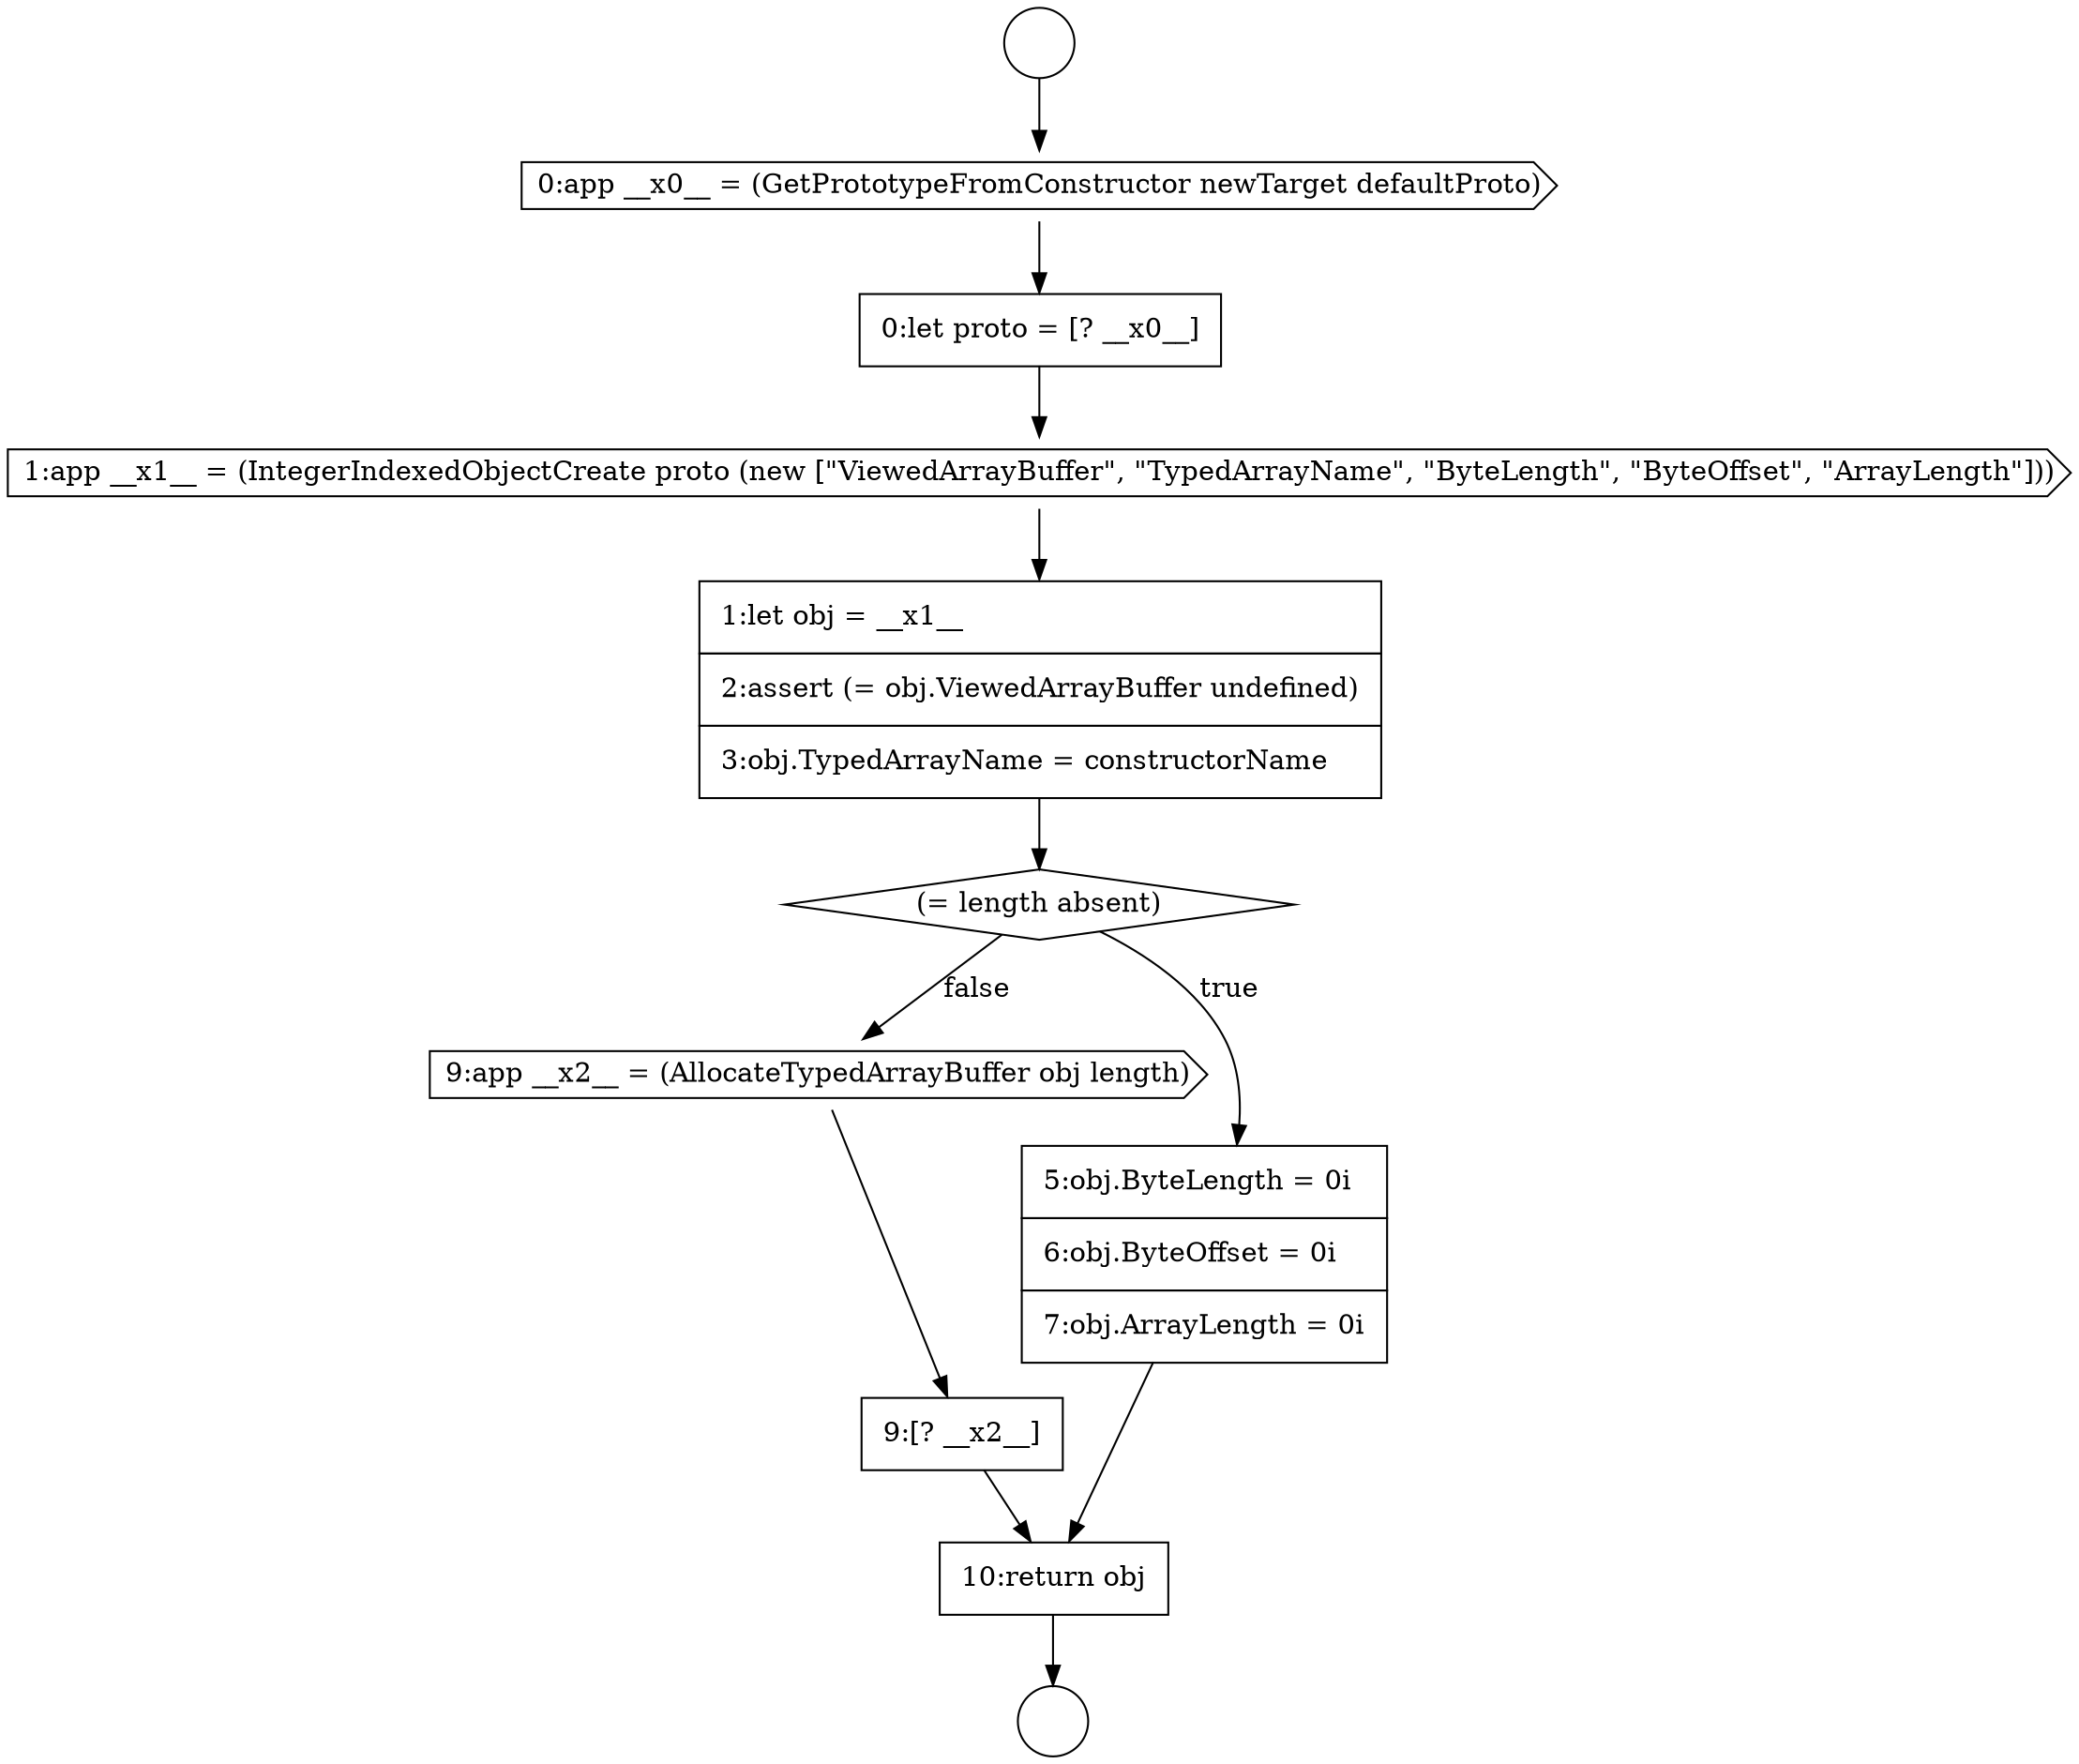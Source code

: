 digraph {
  node14273 [shape=cds, label=<<font color="black">9:app __x2__ = (AllocateTypedArrayBuffer obj length)</font>> color="black" fillcolor="white" style=filled]
  node14271 [shape=diamond, label=<<font color="black">(= length absent)</font>> color="black" fillcolor="white" style=filled]
  node14265 [shape=circle label=" " color="black" fillcolor="white" style=filled]
  node14272 [shape=none, margin=0, label=<<font color="black">
    <table border="0" cellborder="1" cellspacing="0" cellpadding="10">
      <tr><td align="left">5:obj.ByteLength = 0i</td></tr>
      <tr><td align="left">6:obj.ByteOffset = 0i</td></tr>
      <tr><td align="left">7:obj.ArrayLength = 0i</td></tr>
    </table>
  </font>> color="black" fillcolor="white" style=filled]
  node14274 [shape=none, margin=0, label=<<font color="black">
    <table border="0" cellborder="1" cellspacing="0" cellpadding="10">
      <tr><td align="left">9:[? __x2__]</td></tr>
    </table>
  </font>> color="black" fillcolor="white" style=filled]
  node14266 [shape=circle label=" " color="black" fillcolor="white" style=filled]
  node14269 [shape=cds, label=<<font color="black">1:app __x1__ = (IntegerIndexedObjectCreate proto (new [&quot;ViewedArrayBuffer&quot;, &quot;TypedArrayName&quot;, &quot;ByteLength&quot;, &quot;ByteOffset&quot;, &quot;ArrayLength&quot;]))</font>> color="black" fillcolor="white" style=filled]
  node14270 [shape=none, margin=0, label=<<font color="black">
    <table border="0" cellborder="1" cellspacing="0" cellpadding="10">
      <tr><td align="left">1:let obj = __x1__</td></tr>
      <tr><td align="left">2:assert (= obj.ViewedArrayBuffer undefined)</td></tr>
      <tr><td align="left">3:obj.TypedArrayName = constructorName</td></tr>
    </table>
  </font>> color="black" fillcolor="white" style=filled]
  node14267 [shape=cds, label=<<font color="black">0:app __x0__ = (GetPrototypeFromConstructor newTarget defaultProto)</font>> color="black" fillcolor="white" style=filled]
  node14268 [shape=none, margin=0, label=<<font color="black">
    <table border="0" cellborder="1" cellspacing="0" cellpadding="10">
      <tr><td align="left">0:let proto = [? __x0__]</td></tr>
    </table>
  </font>> color="black" fillcolor="white" style=filled]
  node14275 [shape=none, margin=0, label=<<font color="black">
    <table border="0" cellborder="1" cellspacing="0" cellpadding="10">
      <tr><td align="left">10:return obj</td></tr>
    </table>
  </font>> color="black" fillcolor="white" style=filled]
  node14273 -> node14274 [ color="black"]
  node14265 -> node14267 [ color="black"]
  node14275 -> node14266 [ color="black"]
  node14269 -> node14270 [ color="black"]
  node14272 -> node14275 [ color="black"]
  node14270 -> node14271 [ color="black"]
  node14271 -> node14272 [label=<<font color="black">true</font>> color="black"]
  node14271 -> node14273 [label=<<font color="black">false</font>> color="black"]
  node14268 -> node14269 [ color="black"]
  node14267 -> node14268 [ color="black"]
  node14274 -> node14275 [ color="black"]
}
